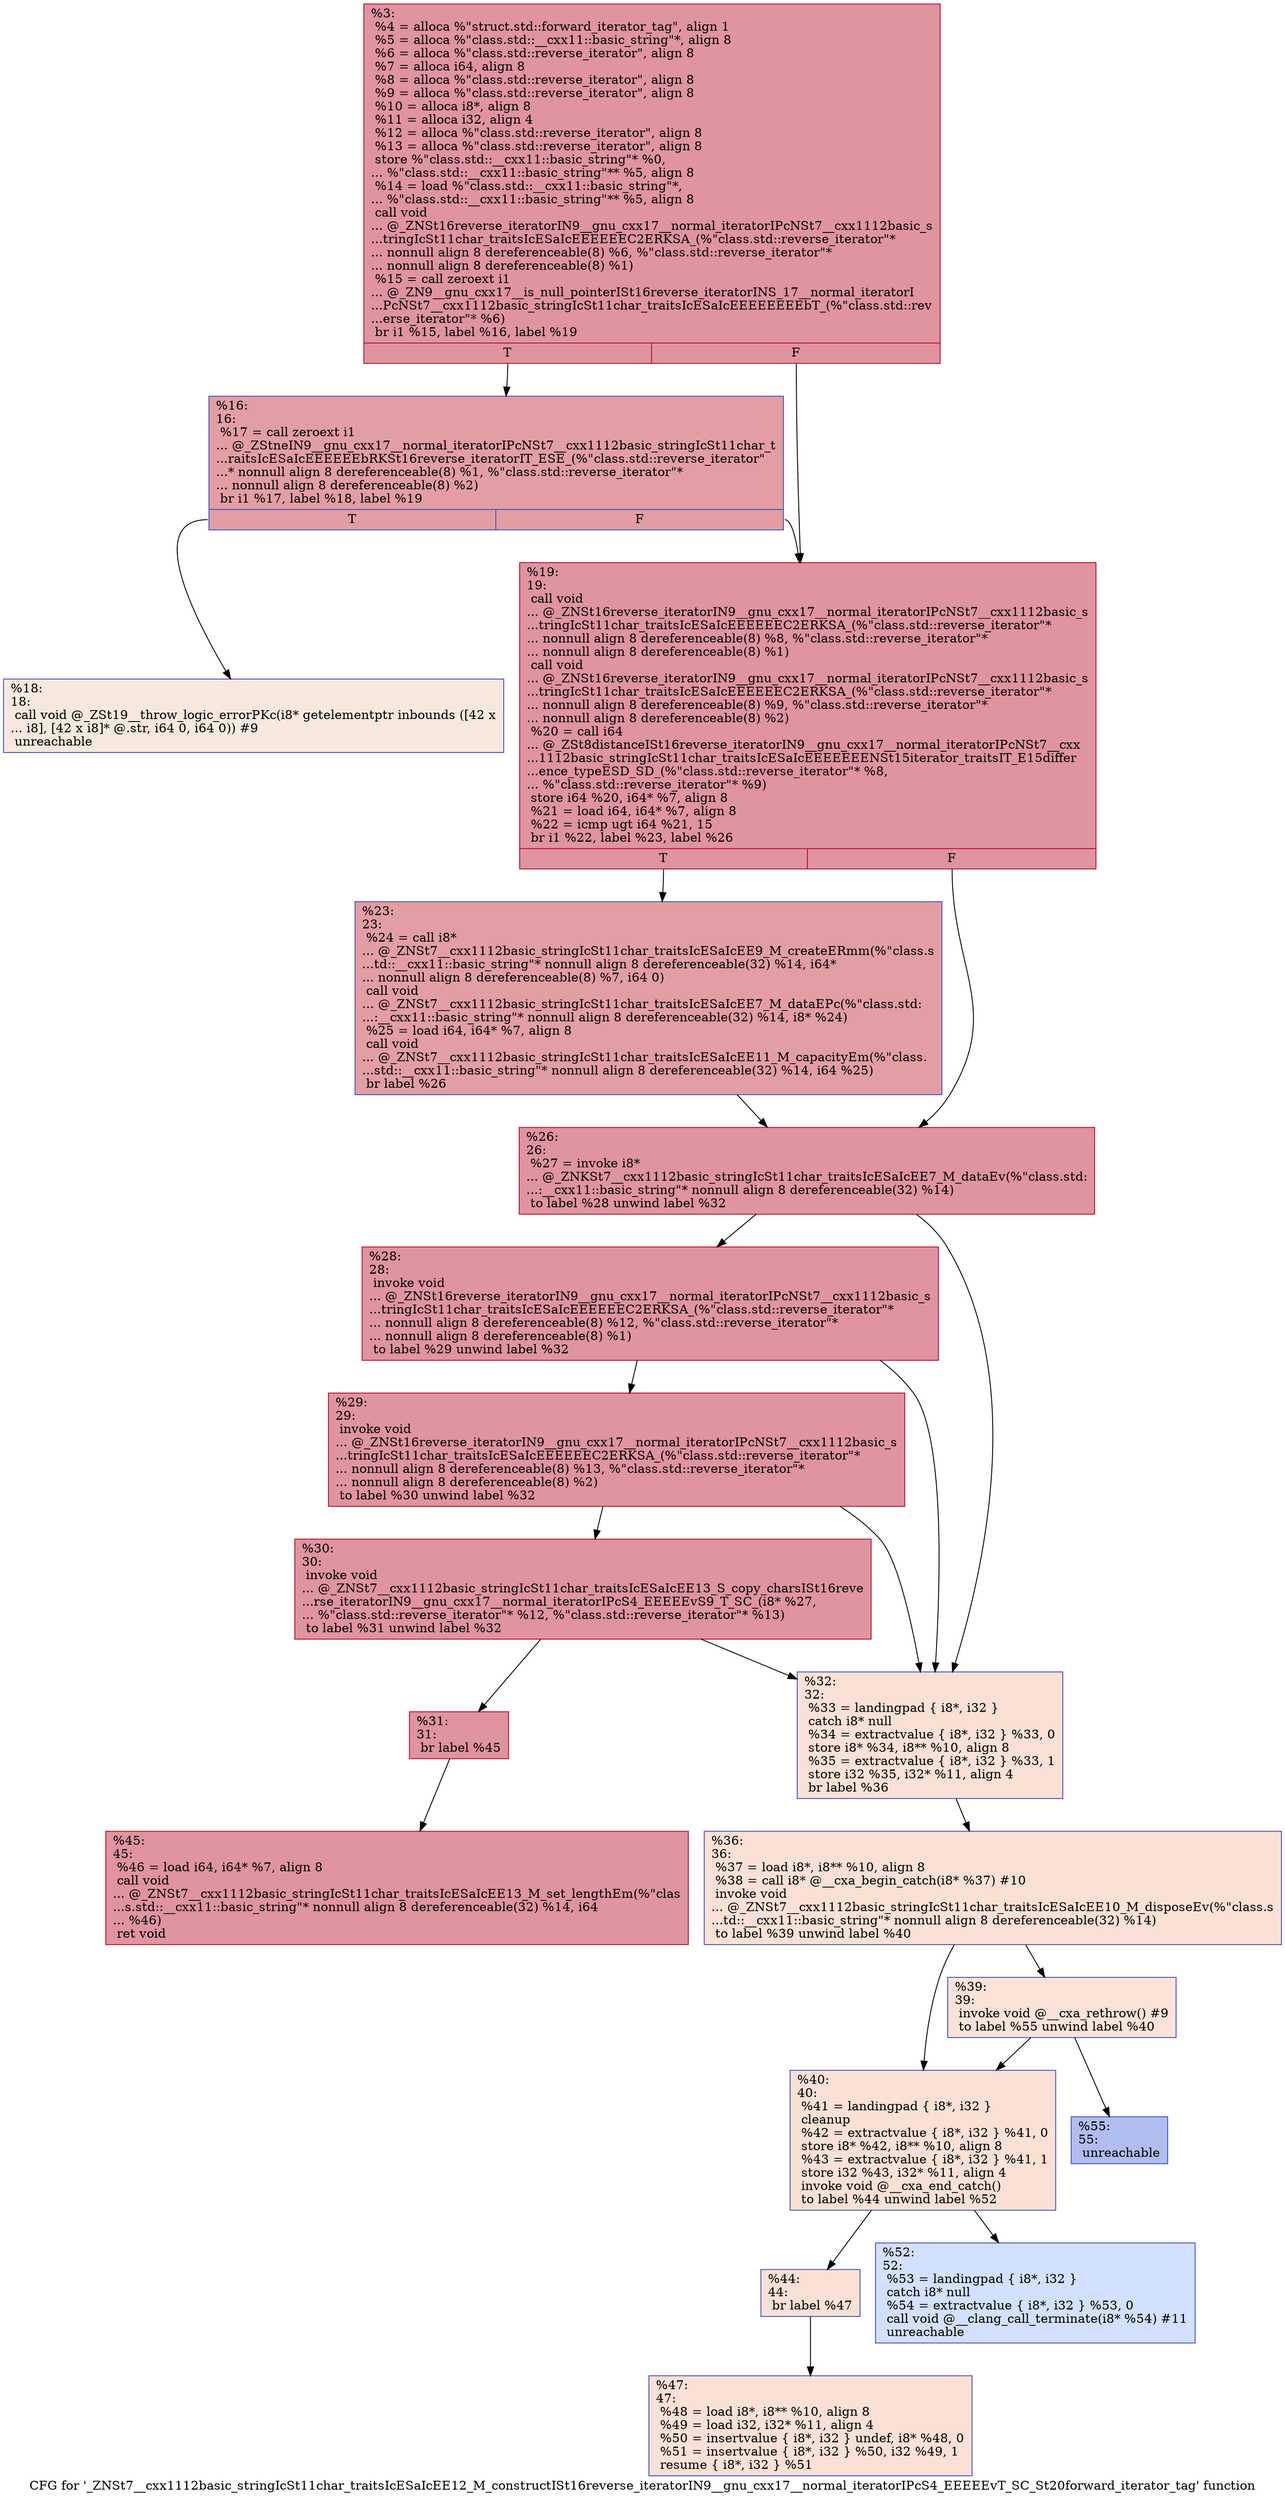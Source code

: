 digraph "CFG for '_ZNSt7__cxx1112basic_stringIcSt11char_traitsIcESaIcEE12_M_constructISt16reverse_iteratorIN9__gnu_cxx17__normal_iteratorIPcS4_EEEEEvT_SC_St20forward_iterator_tag' function" {
	label="CFG for '_ZNSt7__cxx1112basic_stringIcSt11char_traitsIcESaIcEE12_M_constructISt16reverse_iteratorIN9__gnu_cxx17__normal_iteratorIPcS4_EEEEEvT_SC_St20forward_iterator_tag' function";

	Node0x56518ef93e30 [shape=record,color="#b70d28ff", style=filled, fillcolor="#b70d2870",label="{%3:\l  %4 = alloca %\"struct.std::forward_iterator_tag\", align 1\l  %5 = alloca %\"class.std::__cxx11::basic_string\"*, align 8\l  %6 = alloca %\"class.std::reverse_iterator\", align 8\l  %7 = alloca i64, align 8\l  %8 = alloca %\"class.std::reverse_iterator\", align 8\l  %9 = alloca %\"class.std::reverse_iterator\", align 8\l  %10 = alloca i8*, align 8\l  %11 = alloca i32, align 4\l  %12 = alloca %\"class.std::reverse_iterator\", align 8\l  %13 = alloca %\"class.std::reverse_iterator\", align 8\l  store %\"class.std::__cxx11::basic_string\"* %0,\l... %\"class.std::__cxx11::basic_string\"** %5, align 8\l  %14 = load %\"class.std::__cxx11::basic_string\"*,\l... %\"class.std::__cxx11::basic_string\"** %5, align 8\l  call void\l... @_ZNSt16reverse_iteratorIN9__gnu_cxx17__normal_iteratorIPcNSt7__cxx1112basic_s\l...tringIcSt11char_traitsIcESaIcEEEEEEC2ERKSA_(%\"class.std::reverse_iterator\"*\l... nonnull align 8 dereferenceable(8) %6, %\"class.std::reverse_iterator\"*\l... nonnull align 8 dereferenceable(8) %1)\l  %15 = call zeroext i1\l... @_ZN9__gnu_cxx17__is_null_pointerISt16reverse_iteratorINS_17__normal_iteratorI\l...PcNSt7__cxx1112basic_stringIcSt11char_traitsIcESaIcEEEEEEEEbT_(%\"class.std::rev\l...erse_iterator\"* %6)\l  br i1 %15, label %16, label %19\l|{<s0>T|<s1>F}}"];
	Node0x56518ef93e30:s0 -> Node0x56518ef94710;
	Node0x56518ef93e30:s1 -> Node0x56518ef94760;
	Node0x56518ef94710 [shape=record,color="#3d50c3ff", style=filled, fillcolor="#be242e70",label="{%16:\l16:                                               \l  %17 = call zeroext i1\l... @_ZStneIN9__gnu_cxx17__normal_iteratorIPcNSt7__cxx1112basic_stringIcSt11char_t\l...raitsIcESaIcEEEEEEbRKSt16reverse_iteratorIT_ESE_(%\"class.std::reverse_iterator\"\l...* nonnull align 8 dereferenceable(8) %1, %\"class.std::reverse_iterator\"*\l... nonnull align 8 dereferenceable(8) %2)\l  br i1 %17, label %18, label %19\l|{<s0>T|<s1>F}}"];
	Node0x56518ef94710:s0 -> Node0x56518ef94950;
	Node0x56518ef94710:s1 -> Node0x56518ef94760;
	Node0x56518ef94950 [shape=record,color="#3d50c3ff", style=filled, fillcolor="#f2cab570",label="{%18:\l18:                                               \l  call void @_ZSt19__throw_logic_errorPKc(i8* getelementptr inbounds ([42 x\l... i8], [42 x i8]* @.str, i64 0, i64 0)) #9\l  unreachable\l}"];
	Node0x56518ef94760 [shape=record,color="#b70d28ff", style=filled, fillcolor="#b70d2870",label="{%19:\l19:                                               \l  call void\l... @_ZNSt16reverse_iteratorIN9__gnu_cxx17__normal_iteratorIPcNSt7__cxx1112basic_s\l...tringIcSt11char_traitsIcESaIcEEEEEEC2ERKSA_(%\"class.std::reverse_iterator\"*\l... nonnull align 8 dereferenceable(8) %8, %\"class.std::reverse_iterator\"*\l... nonnull align 8 dereferenceable(8) %1)\l  call void\l... @_ZNSt16reverse_iteratorIN9__gnu_cxx17__normal_iteratorIPcNSt7__cxx1112basic_s\l...tringIcSt11char_traitsIcESaIcEEEEEEC2ERKSA_(%\"class.std::reverse_iterator\"*\l... nonnull align 8 dereferenceable(8) %9, %\"class.std::reverse_iterator\"*\l... nonnull align 8 dereferenceable(8) %2)\l  %20 = call i64\l... @_ZSt8distanceISt16reverse_iteratorIN9__gnu_cxx17__normal_iteratorIPcNSt7__cxx\l...1112basic_stringIcSt11char_traitsIcESaIcEEEEEEENSt15iterator_traitsIT_E15differ\l...ence_typeESD_SD_(%\"class.std::reverse_iterator\"* %8,\l... %\"class.std::reverse_iterator\"* %9)\l  store i64 %20, i64* %7, align 8\l  %21 = load i64, i64* %7, align 8\l  %22 = icmp ugt i64 %21, 15\l  br i1 %22, label %23, label %26\l|{<s0>T|<s1>F}}"];
	Node0x56518ef94760:s0 -> Node0x56518ef95280;
	Node0x56518ef94760:s1 -> Node0x56518ef952d0;
	Node0x56518ef95280 [shape=record,color="#3d50c3ff", style=filled, fillcolor="#be242e70",label="{%23:\l23:                                               \l  %24 = call i8*\l... @_ZNSt7__cxx1112basic_stringIcSt11char_traitsIcESaIcEE9_M_createERmm(%\"class.s\l...td::__cxx11::basic_string\"* nonnull align 8 dereferenceable(32) %14, i64*\l... nonnull align 8 dereferenceable(8) %7, i64 0)\l  call void\l... @_ZNSt7__cxx1112basic_stringIcSt11char_traitsIcESaIcEE7_M_dataEPc(%\"class.std:\l...:__cxx11::basic_string\"* nonnull align 8 dereferenceable(32) %14, i8* %24)\l  %25 = load i64, i64* %7, align 8\l  call void\l... @_ZNSt7__cxx1112basic_stringIcSt11char_traitsIcESaIcEE11_M_capacityEm(%\"class.\l...std::__cxx11::basic_string\"* nonnull align 8 dereferenceable(32) %14, i64 %25)\l  br label %26\l}"];
	Node0x56518ef95280 -> Node0x56518ef952d0;
	Node0x56518ef952d0 [shape=record,color="#b70d28ff", style=filled, fillcolor="#b70d2870",label="{%26:\l26:                                               \l  %27 = invoke i8*\l... @_ZNKSt7__cxx1112basic_stringIcSt11char_traitsIcESaIcEE7_M_dataEv(%\"class.std:\l...:__cxx11::basic_string\"* nonnull align 8 dereferenceable(32) %14)\l          to label %28 unwind label %32\l}"];
	Node0x56518ef952d0 -> Node0x56518ef95a50;
	Node0x56518ef952d0 -> Node0x56518ef95aa0;
	Node0x56518ef95a50 [shape=record,color="#b70d28ff", style=filled, fillcolor="#b70d2870",label="{%28:\l28:                                               \l  invoke void\l... @_ZNSt16reverse_iteratorIN9__gnu_cxx17__normal_iteratorIPcNSt7__cxx1112basic_s\l...tringIcSt11char_traitsIcESaIcEEEEEEC2ERKSA_(%\"class.std::reverse_iterator\"*\l... nonnull align 8 dereferenceable(8) %12, %\"class.std::reverse_iterator\"*\l... nonnull align 8 dereferenceable(8) %1)\l          to label %29 unwind label %32\l}"];
	Node0x56518ef95a50 -> Node0x56518ef95320;
	Node0x56518ef95a50 -> Node0x56518ef95aa0;
	Node0x56518ef95320 [shape=record,color="#b70d28ff", style=filled, fillcolor="#b70d2870",label="{%29:\l29:                                               \l  invoke void\l... @_ZNSt16reverse_iteratorIN9__gnu_cxx17__normal_iteratorIPcNSt7__cxx1112basic_s\l...tringIcSt11char_traitsIcESaIcEEEEEEC2ERKSA_(%\"class.std::reverse_iterator\"*\l... nonnull align 8 dereferenceable(8) %13, %\"class.std::reverse_iterator\"*\l... nonnull align 8 dereferenceable(8) %2)\l          to label %30 unwind label %32\l}"];
	Node0x56518ef95320 -> Node0x56518ef96000;
	Node0x56518ef95320 -> Node0x56518ef95aa0;
	Node0x56518ef96000 [shape=record,color="#b70d28ff", style=filled, fillcolor="#b70d2870",label="{%30:\l30:                                               \l  invoke void\l... @_ZNSt7__cxx1112basic_stringIcSt11char_traitsIcESaIcEE13_S_copy_charsISt16reve\l...rse_iteratorIN9__gnu_cxx17__normal_iteratorIPcS4_EEEEEvS9_T_SC_(i8* %27,\l... %\"class.std::reverse_iterator\"* %12, %\"class.std::reverse_iterator\"* %13)\l          to label %31 unwind label %32\l}"];
	Node0x56518ef96000 -> Node0x56518ef96240;
	Node0x56518ef96000 -> Node0x56518ef95aa0;
	Node0x56518ef96240 [shape=record,color="#b70d28ff", style=filled, fillcolor="#b70d2870",label="{%31:\l31:                                               \l  br label %45\l}"];
	Node0x56518ef96240 -> Node0x56518ef96530;
	Node0x56518ef95aa0 [shape=record,color="#3d50c3ff", style=filled, fillcolor="#f7bca170",label="{%32:\l32:                                               \l  %33 = landingpad \{ i8*, i32 \}\l          catch i8* null\l  %34 = extractvalue \{ i8*, i32 \} %33, 0\l  store i8* %34, i8** %10, align 8\l  %35 = extractvalue \{ i8*, i32 \} %33, 1\l  store i32 %35, i32* %11, align 4\l  br label %36\l}"];
	Node0x56518ef95aa0 -> Node0x56518ef96840;
	Node0x56518ef96840 [shape=record,color="#3d50c3ff", style=filled, fillcolor="#f7bca170",label="{%36:\l36:                                               \l  %37 = load i8*, i8** %10, align 8\l  %38 = call i8* @__cxa_begin_catch(i8* %37) #10\l  invoke void\l... @_ZNSt7__cxx1112basic_stringIcSt11char_traitsIcESaIcEE10_M_disposeEv(%\"class.s\l...td::__cxx11::basic_string\"* nonnull align 8 dereferenceable(32) %14)\l          to label %39 unwind label %40\l}"];
	Node0x56518ef96840 -> Node0x56518ef96b80;
	Node0x56518ef96840 -> Node0x56518ef96bd0;
	Node0x56518ef96b80 [shape=record,color="#3d50c3ff", style=filled, fillcolor="#f6bfa670",label="{%39:\l39:                                               \l  invoke void @__cxa_rethrow() #9\l          to label %55 unwind label %40\l}"];
	Node0x56518ef96b80 -> Node0x56518ef96b30;
	Node0x56518ef96b80 -> Node0x56518ef96bd0;
	Node0x56518ef96bd0 [shape=record,color="#3d50c3ff", style=filled, fillcolor="#f7bca170",label="{%40:\l40:                                               \l  %41 = landingpad \{ i8*, i32 \}\l          cleanup\l  %42 = extractvalue \{ i8*, i32 \} %41, 0\l  store i8* %42, i8** %10, align 8\l  %43 = extractvalue \{ i8*, i32 \} %41, 1\l  store i32 %43, i32* %11, align 4\l  invoke void @__cxa_end_catch()\l          to label %44 unwind label %52\l}"];
	Node0x56518ef96bd0 -> Node0x56518ef97b80;
	Node0x56518ef96bd0 -> Node0x56518ef97bd0;
	Node0x56518ef97b80 [shape=record,color="#3d50c3ff", style=filled, fillcolor="#f7bca170",label="{%44:\l44:                                               \l  br label %47\l}"];
	Node0x56518ef97b80 -> Node0x56518ef97e50;
	Node0x56518ef96530 [shape=record,color="#b70d28ff", style=filled, fillcolor="#b70d2870",label="{%45:\l45:                                               \l  %46 = load i64, i64* %7, align 8\l  call void\l... @_ZNSt7__cxx1112basic_stringIcSt11char_traitsIcESaIcEE13_M_set_lengthEm(%\"clas\l...s.std::__cxx11::basic_string\"* nonnull align 8 dereferenceable(32) %14, i64\l... %46)\l  ret void\l}"];
	Node0x56518ef97e50 [shape=record,color="#3d50c3ff", style=filled, fillcolor="#f7bca170",label="{%47:\l47:                                               \l  %48 = load i8*, i8** %10, align 8\l  %49 = load i32, i32* %11, align 4\l  %50 = insertvalue \{ i8*, i32 \} undef, i8* %48, 0\l  %51 = insertvalue \{ i8*, i32 \} %50, i32 %49, 1\l  resume \{ i8*, i32 \} %51\l}"];
	Node0x56518ef97bd0 [shape=record,color="#3d50c3ff", style=filled, fillcolor="#9abbff70",label="{%52:\l52:                                               \l  %53 = landingpad \{ i8*, i32 \}\l          catch i8* null\l  %54 = extractvalue \{ i8*, i32 \} %53, 0\l  call void @__clang_call_terminate(i8* %54) #11\l  unreachable\l}"];
	Node0x56518ef96b30 [shape=record,color="#3d50c3ff", style=filled, fillcolor="#4f69d970",label="{%55:\l55:                                               \l  unreachable\l}"];
}
